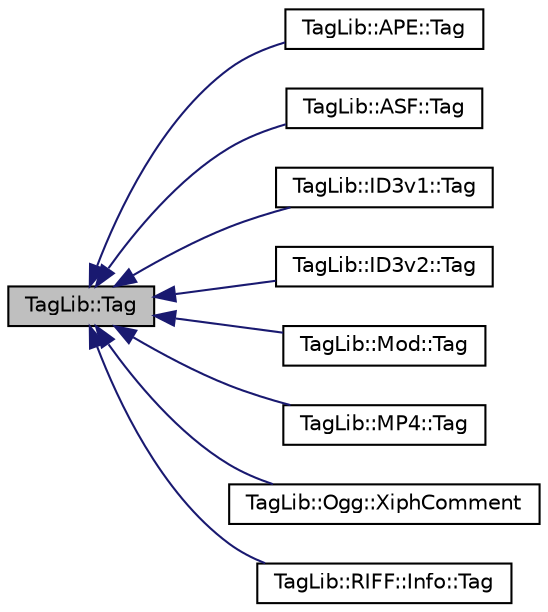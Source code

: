digraph "TagLib::Tag"
{
  edge [fontname="Helvetica",fontsize="10",labelfontname="Helvetica",labelfontsize="10"];
  node [fontname="Helvetica",fontsize="10",shape=record];
  rankdir="LR";
  Node1 [label="TagLib::Tag",height=0.2,width=0.4,color="black", fillcolor="grey75", style="filled" fontcolor="black"];
  Node1 -> Node2 [dir="back",color="midnightblue",fontsize="10",style="solid",fontname="Helvetica"];
  Node2 [label="TagLib::APE::Tag",height=0.2,width=0.4,color="black", fillcolor="white", style="filled",URL="$class_tag_lib_1_1_a_p_e_1_1_tag.html",tooltip="An APE tag implementation. "];
  Node1 -> Node3 [dir="back",color="midnightblue",fontsize="10",style="solid",fontname="Helvetica"];
  Node3 [label="TagLib::ASF::Tag",height=0.2,width=0.4,color="black", fillcolor="white", style="filled",URL="$class_tag_lib_1_1_a_s_f_1_1_tag.html"];
  Node1 -> Node4 [dir="back",color="midnightblue",fontsize="10",style="solid",fontname="Helvetica"];
  Node4 [label="TagLib::ID3v1::Tag",height=0.2,width=0.4,color="black", fillcolor="white", style="filled",URL="$class_tag_lib_1_1_i_d3v1_1_1_tag.html",tooltip="The main class in the ID3v1 implementation. "];
  Node1 -> Node5 [dir="back",color="midnightblue",fontsize="10",style="solid",fontname="Helvetica"];
  Node5 [label="TagLib::ID3v2::Tag",height=0.2,width=0.4,color="black", fillcolor="white", style="filled",URL="$class_tag_lib_1_1_i_d3v2_1_1_tag.html",tooltip="The main class in the ID3v2 implementation. "];
  Node1 -> Node6 [dir="back",color="midnightblue",fontsize="10",style="solid",fontname="Helvetica"];
  Node6 [label="TagLib::Mod::Tag",height=0.2,width=0.4,color="black", fillcolor="white", style="filled",URL="$class_tag_lib_1_1_mod_1_1_tag.html"];
  Node1 -> Node7 [dir="back",color="midnightblue",fontsize="10",style="solid",fontname="Helvetica"];
  Node7 [label="TagLib::MP4::Tag",height=0.2,width=0.4,color="black", fillcolor="white", style="filled",URL="$class_tag_lib_1_1_m_p4_1_1_tag.html"];
  Node1 -> Node8 [dir="back",color="midnightblue",fontsize="10",style="solid",fontname="Helvetica"];
  Node8 [label="TagLib::Ogg::XiphComment",height=0.2,width=0.4,color="black", fillcolor="white", style="filled",URL="$class_tag_lib_1_1_ogg_1_1_xiph_comment.html",tooltip="Ogg Vorbis comment implementation. "];
  Node1 -> Node9 [dir="back",color="midnightblue",fontsize="10",style="solid",fontname="Helvetica"];
  Node9 [label="TagLib::RIFF::Info::Tag",height=0.2,width=0.4,color="black", fillcolor="white", style="filled",URL="$class_tag_lib_1_1_r_i_f_f_1_1_info_1_1_tag.html",tooltip="The main class in the ID3v2 implementation. "];
}
